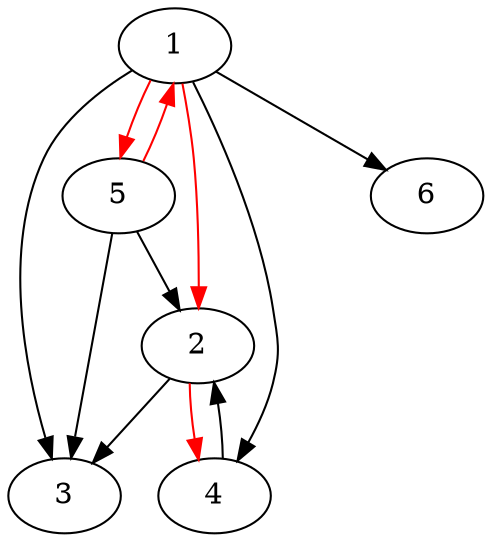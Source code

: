 strict digraph myGraph {
1 -> 2 [color = red]
1 -> 3
2 -> 3
2 -> 4 [color = red]
5 -> 3
5 -> 2
1 -> 6
1 -> 5 [color = red]
1 -> 4
1 -> 2
4 -> 2
5 -> 1 [color = red]
}